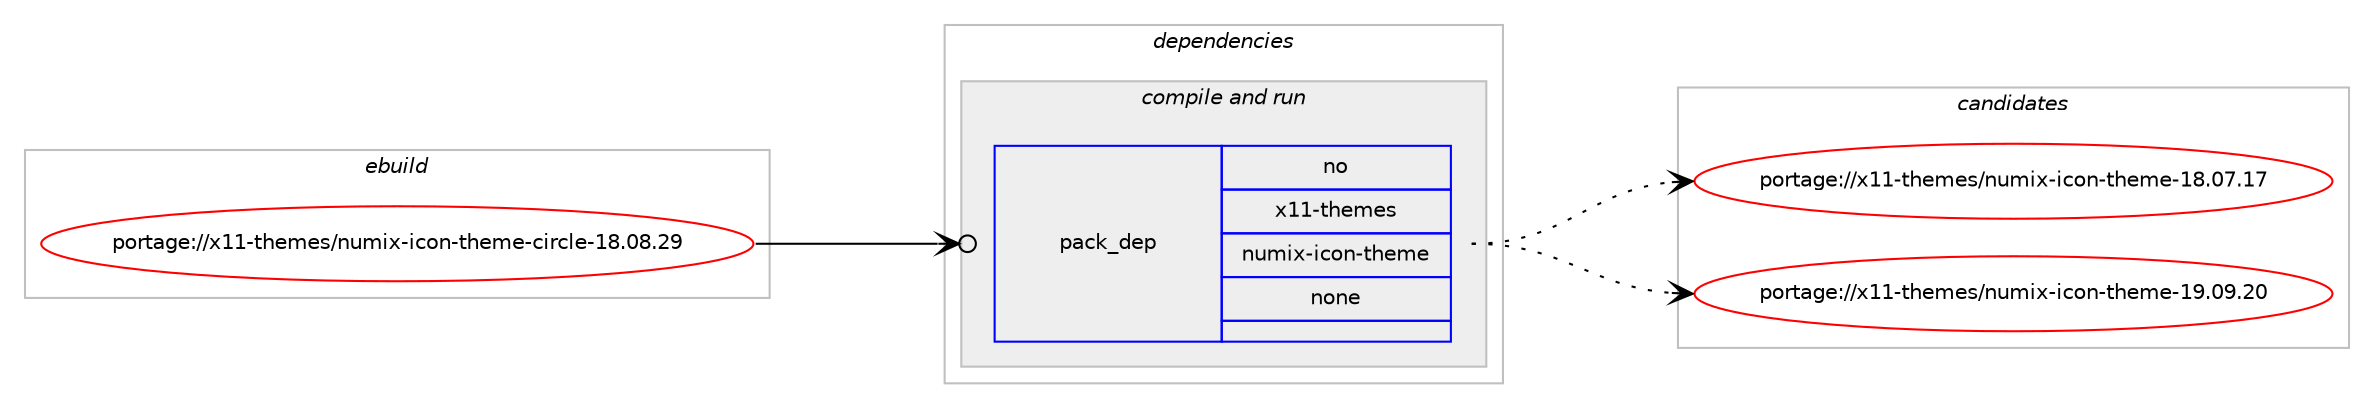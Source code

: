 digraph prolog {

# *************
# Graph options
# *************

newrank=true;
concentrate=true;
compound=true;
graph [rankdir=LR,fontname=Helvetica,fontsize=10,ranksep=1.5];#, ranksep=2.5, nodesep=0.2];
edge  [arrowhead=vee];
node  [fontname=Helvetica,fontsize=10];

# **********
# The ebuild
# **********

subgraph cluster_leftcol {
color=gray;
rank=same;
label=<<i>ebuild</i>>;
id [label="portage://x11-themes/numix-icon-theme-circle-18.08.29", color=red, width=4, href="../x11-themes/numix-icon-theme-circle-18.08.29.svg"];
}

# ****************
# The dependencies
# ****************

subgraph cluster_midcol {
color=gray;
label=<<i>dependencies</i>>;
subgraph cluster_compile {
fillcolor="#eeeeee";
style=filled;
label=<<i>compile</i>>;
}
subgraph cluster_compileandrun {
fillcolor="#eeeeee";
style=filled;
label=<<i>compile and run</i>>;
subgraph pack341139 {
dependency458462 [label=<<TABLE BORDER="0" CELLBORDER="1" CELLSPACING="0" CELLPADDING="4" WIDTH="220"><TR><TD ROWSPAN="6" CELLPADDING="30">pack_dep</TD></TR><TR><TD WIDTH="110">no</TD></TR><TR><TD>x11-themes</TD></TR><TR><TD>numix-icon-theme</TD></TR><TR><TD>none</TD></TR><TR><TD></TD></TR></TABLE>>, shape=none, color=blue];
}
id:e -> dependency458462:w [weight=20,style="solid",arrowhead="odotvee"];
}
subgraph cluster_run {
fillcolor="#eeeeee";
style=filled;
label=<<i>run</i>>;
}
}

# **************
# The candidates
# **************

subgraph cluster_choices {
rank=same;
color=gray;
label=<<i>candidates</i>>;

subgraph choice341139 {
color=black;
nodesep=1;
choiceportage12049494511610410110910111547110117109105120451059911111045116104101109101454956464855464955 [label="portage://x11-themes/numix-icon-theme-18.07.17", color=red, width=4,href="../x11-themes/numix-icon-theme-18.07.17.svg"];
choiceportage12049494511610410110910111547110117109105120451059911111045116104101109101454957464857465048 [label="portage://x11-themes/numix-icon-theme-19.09.20", color=red, width=4,href="../x11-themes/numix-icon-theme-19.09.20.svg"];
dependency458462:e -> choiceportage12049494511610410110910111547110117109105120451059911111045116104101109101454956464855464955:w [style=dotted,weight="100"];
dependency458462:e -> choiceportage12049494511610410110910111547110117109105120451059911111045116104101109101454957464857465048:w [style=dotted,weight="100"];
}
}

}
